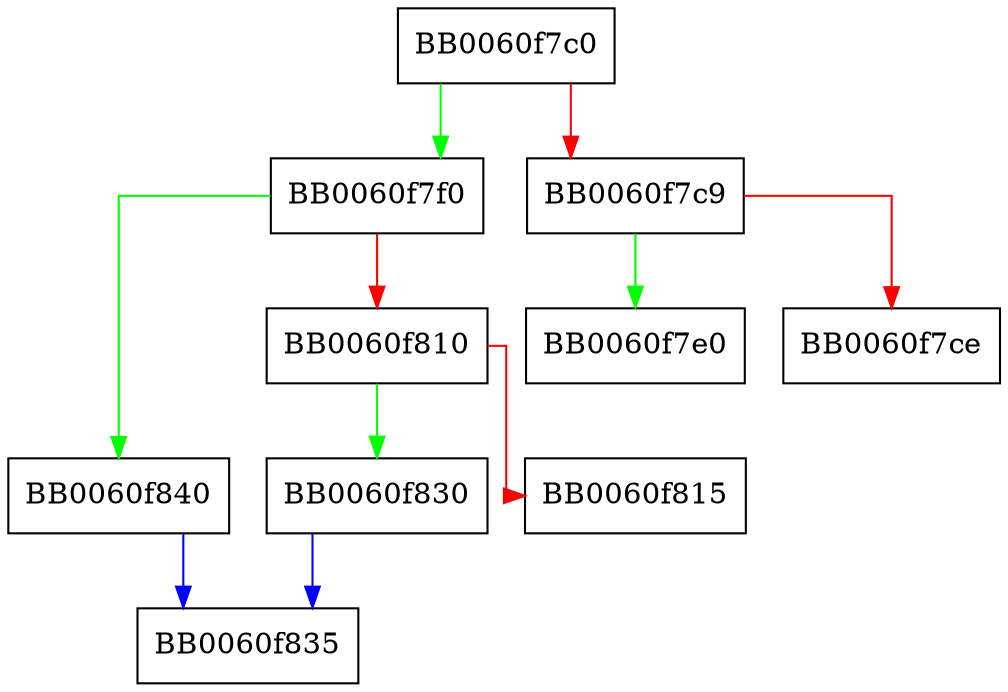 digraph OCSP_request_add1_cert {
  node [shape="box"];
  graph [splines=ortho];
  BB0060f7c0 -> BB0060f7f0 [color="green"];
  BB0060f7c0 -> BB0060f7c9 [color="red"];
  BB0060f7c9 -> BB0060f7e0 [color="green"];
  BB0060f7c9 -> BB0060f7ce [color="red"];
  BB0060f7f0 -> BB0060f840 [color="green"];
  BB0060f7f0 -> BB0060f810 [color="red"];
  BB0060f810 -> BB0060f830 [color="green"];
  BB0060f810 -> BB0060f815 [color="red"];
  BB0060f830 -> BB0060f835 [color="blue"];
  BB0060f840 -> BB0060f835 [color="blue"];
}